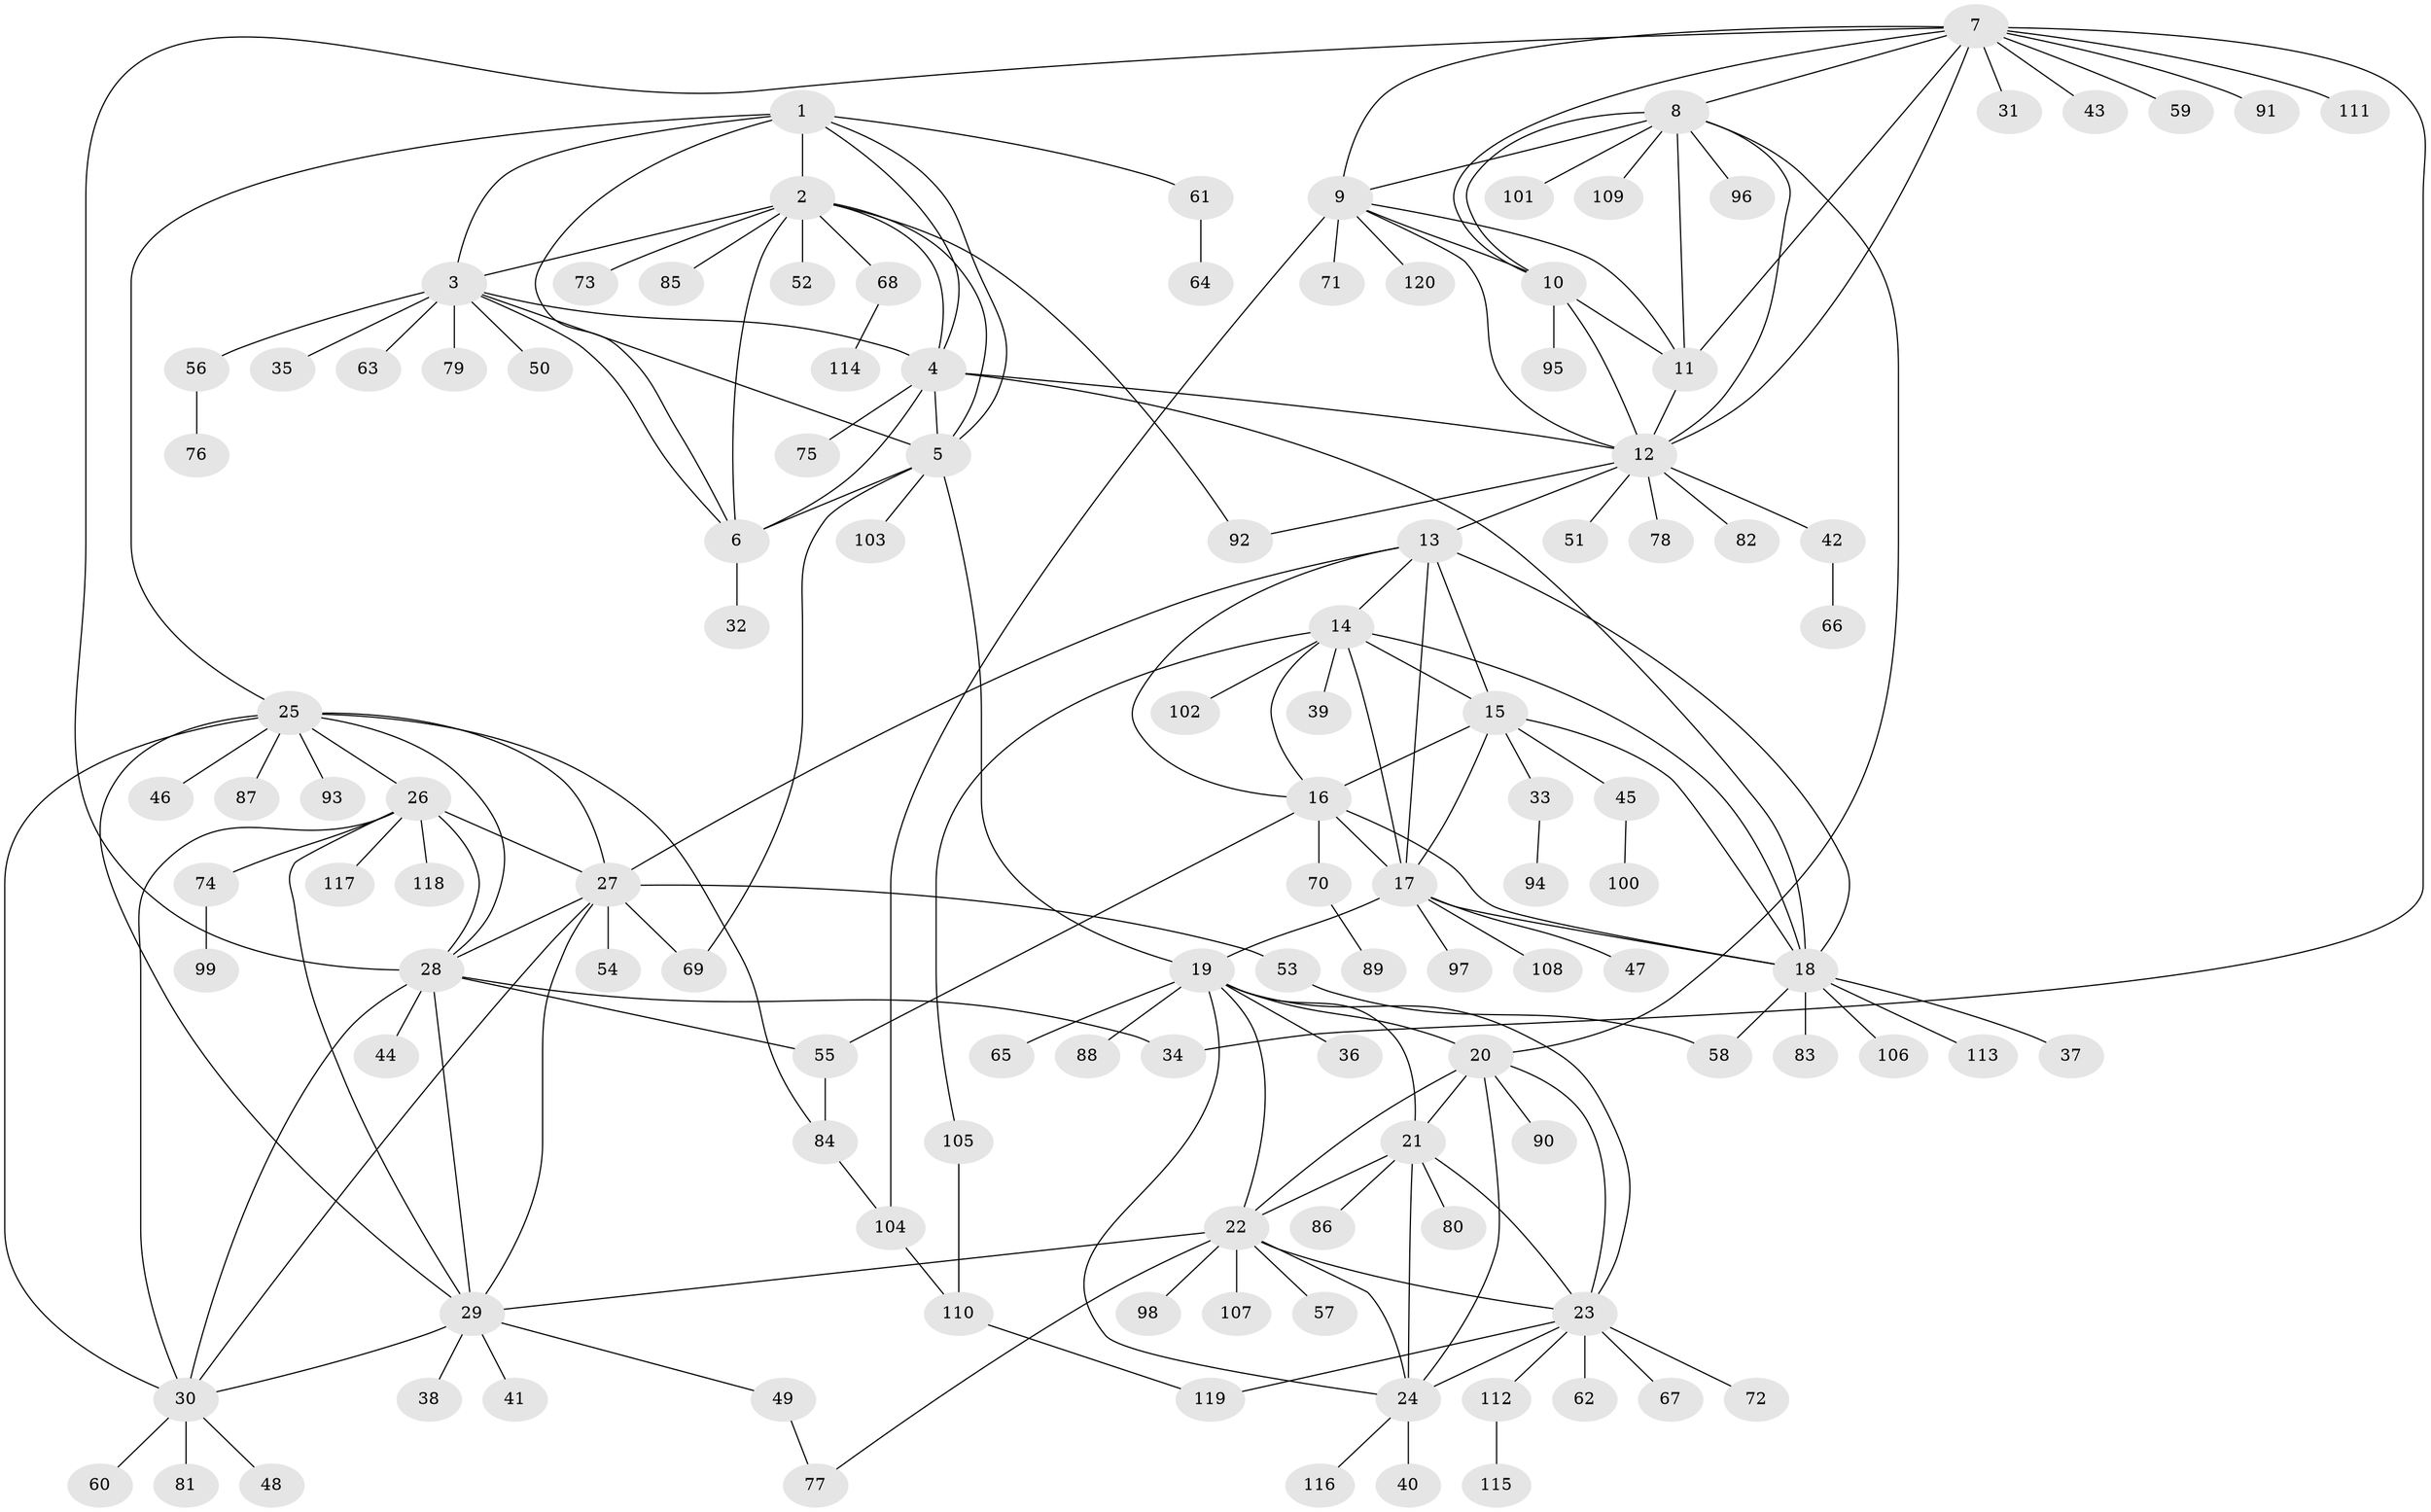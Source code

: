 // Generated by graph-tools (version 1.1) at 2025/26/03/09/25 03:26:40]
// undirected, 120 vertices, 185 edges
graph export_dot {
graph [start="1"]
  node [color=gray90,style=filled];
  1;
  2;
  3;
  4;
  5;
  6;
  7;
  8;
  9;
  10;
  11;
  12;
  13;
  14;
  15;
  16;
  17;
  18;
  19;
  20;
  21;
  22;
  23;
  24;
  25;
  26;
  27;
  28;
  29;
  30;
  31;
  32;
  33;
  34;
  35;
  36;
  37;
  38;
  39;
  40;
  41;
  42;
  43;
  44;
  45;
  46;
  47;
  48;
  49;
  50;
  51;
  52;
  53;
  54;
  55;
  56;
  57;
  58;
  59;
  60;
  61;
  62;
  63;
  64;
  65;
  66;
  67;
  68;
  69;
  70;
  71;
  72;
  73;
  74;
  75;
  76;
  77;
  78;
  79;
  80;
  81;
  82;
  83;
  84;
  85;
  86;
  87;
  88;
  89;
  90;
  91;
  92;
  93;
  94;
  95;
  96;
  97;
  98;
  99;
  100;
  101;
  102;
  103;
  104;
  105;
  106;
  107;
  108;
  109;
  110;
  111;
  112;
  113;
  114;
  115;
  116;
  117;
  118;
  119;
  120;
  1 -- 2;
  1 -- 3;
  1 -- 4;
  1 -- 5;
  1 -- 6;
  1 -- 25;
  1 -- 61;
  2 -- 3;
  2 -- 4;
  2 -- 5;
  2 -- 6;
  2 -- 52;
  2 -- 68;
  2 -- 73;
  2 -- 85;
  2 -- 92;
  3 -- 4;
  3 -- 5;
  3 -- 6;
  3 -- 35;
  3 -- 50;
  3 -- 56;
  3 -- 63;
  3 -- 79;
  4 -- 5;
  4 -- 6;
  4 -- 12;
  4 -- 18;
  4 -- 75;
  5 -- 6;
  5 -- 19;
  5 -- 69;
  5 -- 103;
  6 -- 32;
  7 -- 8;
  7 -- 9;
  7 -- 10;
  7 -- 11;
  7 -- 12;
  7 -- 28;
  7 -- 31;
  7 -- 34;
  7 -- 43;
  7 -- 59;
  7 -- 91;
  7 -- 111;
  8 -- 9;
  8 -- 10;
  8 -- 11;
  8 -- 12;
  8 -- 20;
  8 -- 96;
  8 -- 101;
  8 -- 109;
  9 -- 10;
  9 -- 11;
  9 -- 12;
  9 -- 71;
  9 -- 104;
  9 -- 120;
  10 -- 11;
  10 -- 12;
  10 -- 95;
  11 -- 12;
  12 -- 13;
  12 -- 42;
  12 -- 51;
  12 -- 78;
  12 -- 82;
  12 -- 92;
  13 -- 14;
  13 -- 15;
  13 -- 16;
  13 -- 17;
  13 -- 18;
  13 -- 27;
  14 -- 15;
  14 -- 16;
  14 -- 17;
  14 -- 18;
  14 -- 39;
  14 -- 102;
  14 -- 105;
  15 -- 16;
  15 -- 17;
  15 -- 18;
  15 -- 33;
  15 -- 45;
  16 -- 17;
  16 -- 18;
  16 -- 55;
  16 -- 70;
  17 -- 18;
  17 -- 19;
  17 -- 47;
  17 -- 97;
  17 -- 108;
  18 -- 37;
  18 -- 58;
  18 -- 83;
  18 -- 106;
  18 -- 113;
  19 -- 20;
  19 -- 21;
  19 -- 22;
  19 -- 23;
  19 -- 24;
  19 -- 36;
  19 -- 65;
  19 -- 88;
  20 -- 21;
  20 -- 22;
  20 -- 23;
  20 -- 24;
  20 -- 90;
  21 -- 22;
  21 -- 23;
  21 -- 24;
  21 -- 80;
  21 -- 86;
  22 -- 23;
  22 -- 24;
  22 -- 29;
  22 -- 57;
  22 -- 77;
  22 -- 98;
  22 -- 107;
  23 -- 24;
  23 -- 62;
  23 -- 67;
  23 -- 72;
  23 -- 112;
  23 -- 119;
  24 -- 40;
  24 -- 116;
  25 -- 26;
  25 -- 27;
  25 -- 28;
  25 -- 29;
  25 -- 30;
  25 -- 46;
  25 -- 84;
  25 -- 87;
  25 -- 93;
  26 -- 27;
  26 -- 28;
  26 -- 29;
  26 -- 30;
  26 -- 74;
  26 -- 117;
  26 -- 118;
  27 -- 28;
  27 -- 29;
  27 -- 30;
  27 -- 53;
  27 -- 54;
  27 -- 69;
  28 -- 29;
  28 -- 30;
  28 -- 34;
  28 -- 44;
  28 -- 55;
  29 -- 30;
  29 -- 38;
  29 -- 41;
  29 -- 49;
  30 -- 48;
  30 -- 60;
  30 -- 81;
  33 -- 94;
  42 -- 66;
  45 -- 100;
  49 -- 77;
  53 -- 58;
  55 -- 84;
  56 -- 76;
  61 -- 64;
  68 -- 114;
  70 -- 89;
  74 -- 99;
  84 -- 104;
  104 -- 110;
  105 -- 110;
  110 -- 119;
  112 -- 115;
}

